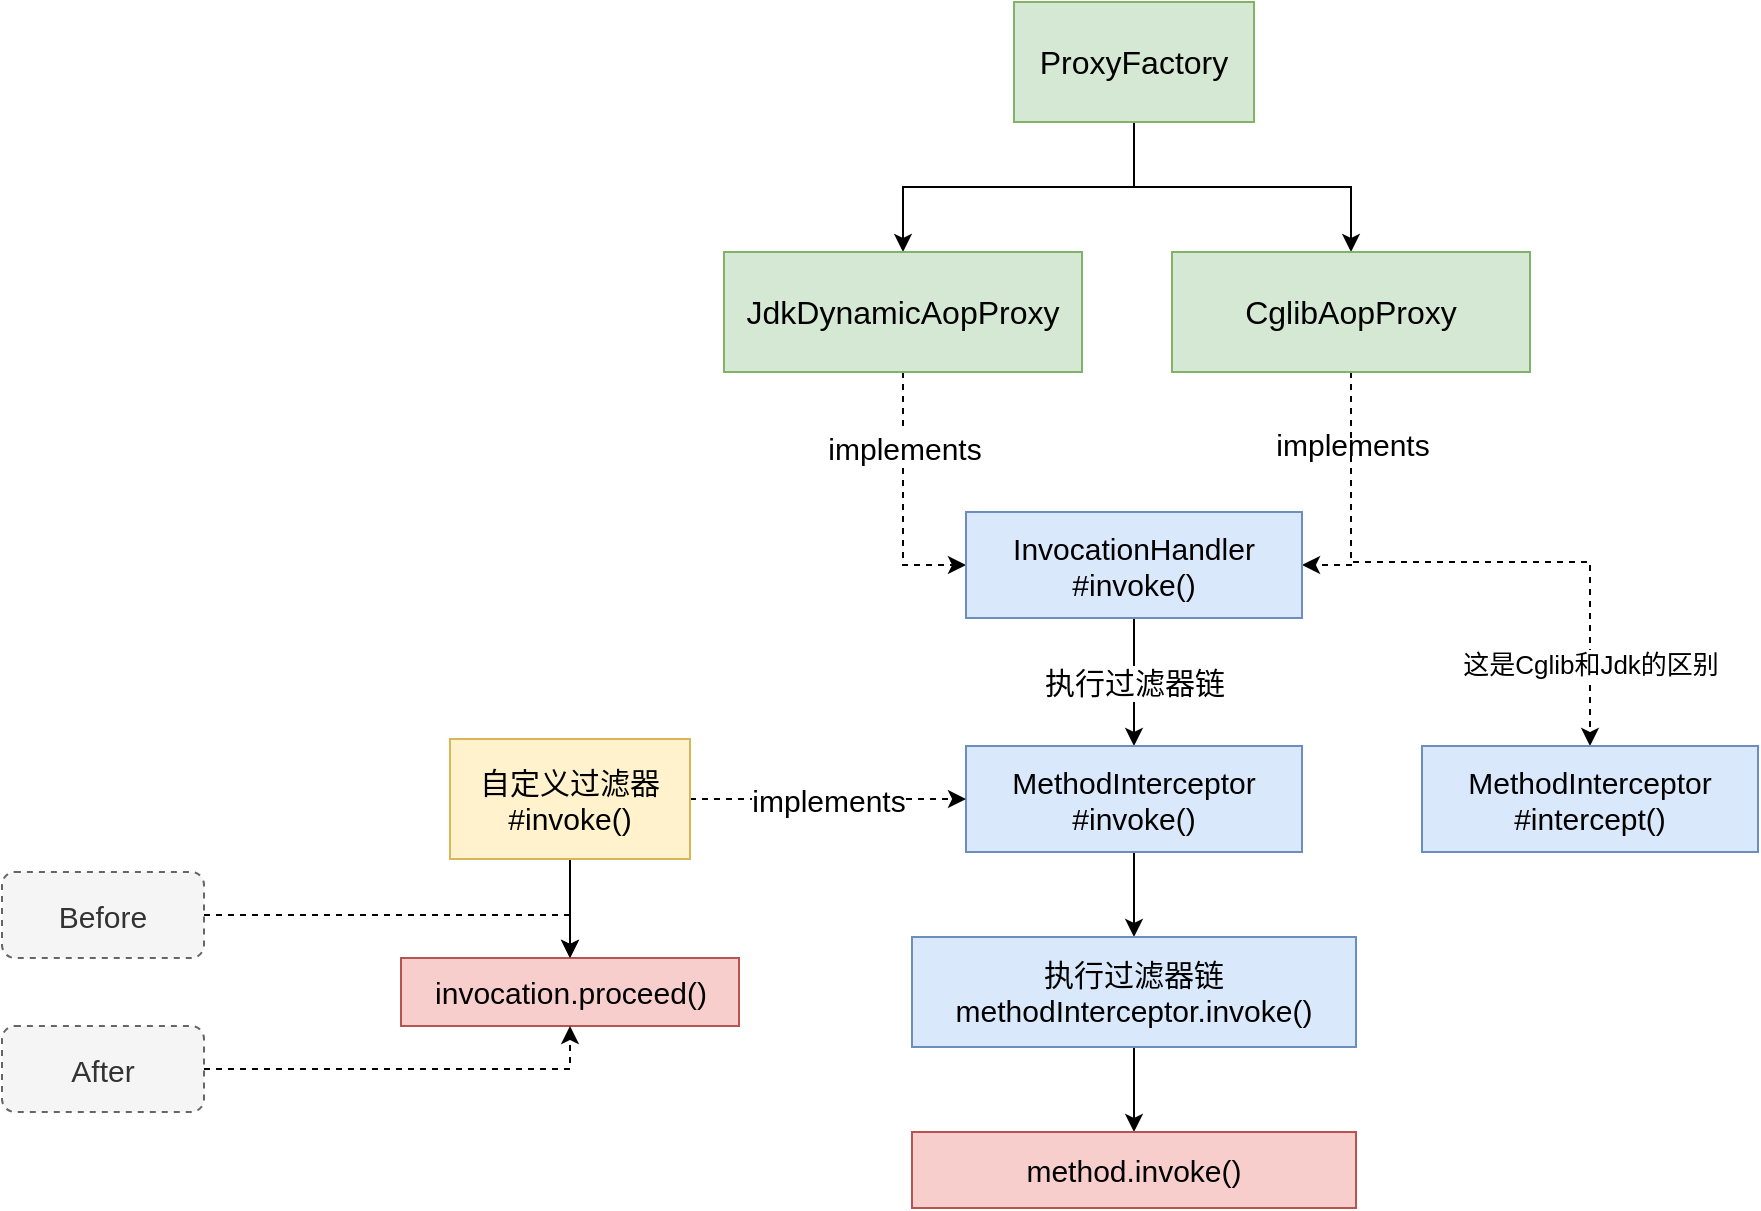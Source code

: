 <mxfile version="15.5.4" type="embed"><diagram id="3T-pmTAPc3kEFicoo7U0" name="Page-1"><mxGraphModel dx="1441" dy="701" grid="0" gridSize="10" guides="1" tooltips="1" connect="1" arrows="1" fold="1" page="0" pageScale="1" pageWidth="850" pageHeight="1100" math="0" shadow="0"><root><mxCell id="0"/><mxCell id="1" parent="0"/><mxCell id="6" style="edgeStyle=orthogonalEdgeStyle;rounded=0;orthogonalLoop=1;jettySize=auto;html=1;exitX=0.5;exitY=1;exitDx=0;exitDy=0;entryX=0.5;entryY=0;entryDx=0;entryDy=0;fontSize=16;" parent="1" source="2" target="3" edge="1"><mxGeometry relative="1" as="geometry"/></mxCell><mxCell id="7" style="edgeStyle=orthogonalEdgeStyle;rounded=0;orthogonalLoop=1;jettySize=auto;html=1;exitX=0.5;exitY=1;exitDx=0;exitDy=0;fontSize=16;" parent="1" source="2" target="5" edge="1"><mxGeometry relative="1" as="geometry"/></mxCell><mxCell id="2" value="&lt;font style=&quot;font-size: 16px&quot;&gt;ProxyFactory&lt;/font&gt;" style="rounded=0;whiteSpace=wrap;html=1;fillColor=#d5e8d4;strokeColor=#82b366;" parent="1" vertex="1"><mxGeometry x="245" y="69" width="120" height="60" as="geometry"/></mxCell><mxCell id="10" style="edgeStyle=orthogonalEdgeStyle;rounded=0;orthogonalLoop=1;jettySize=auto;html=1;exitX=0.5;exitY=1;exitDx=0;exitDy=0;entryX=0;entryY=0.5;entryDx=0;entryDy=0;fontSize=15;dashed=1;" parent="1" source="3" target="8" edge="1"><mxGeometry relative="1" as="geometry"/></mxCell><mxCell id="15" value="implements" style="edgeLabel;html=1;align=center;verticalAlign=middle;resizable=0;points=[];fontSize=15;" parent="10" vertex="1" connectable="0"><mxGeometry x="-0.406" relative="1" as="geometry"><mxPoint as="offset"/></mxGeometry></mxCell><mxCell id="3" value="&lt;span style=&quot;font-size: 16px&quot;&gt;JdkDynamicAopProxy&lt;/span&gt;" style="rounded=0;whiteSpace=wrap;html=1;fillColor=#d5e8d4;strokeColor=#82b366;" parent="1" vertex="1"><mxGeometry x="100" y="194" width="179" height="60" as="geometry"/></mxCell><mxCell id="11" style="edgeStyle=orthogonalEdgeStyle;rounded=0;orthogonalLoop=1;jettySize=auto;html=1;exitX=0.5;exitY=1;exitDx=0;exitDy=0;entryX=1;entryY=0.5;entryDx=0;entryDy=0;fontSize=15;dashed=1;" parent="1" source="5" target="8" edge="1"><mxGeometry relative="1" as="geometry"/></mxCell><mxCell id="14" value="implements" style="edgeLabel;html=1;align=center;verticalAlign=middle;resizable=0;points=[];fontSize=15;" parent="11" vertex="1" connectable="0"><mxGeometry x="-0.405" relative="1" as="geometry"><mxPoint as="offset"/></mxGeometry></mxCell><mxCell id="32" value="&lt;font style=&quot;font-size: 13px&quot;&gt;这是Cglib和Jdk的区别&lt;/font&gt;" style="edgeStyle=orthogonalEdgeStyle;rounded=0;orthogonalLoop=1;jettySize=auto;html=1;exitX=0.5;exitY=1;exitDx=0;exitDy=0;dashed=1;" edge="1" parent="1" source="5" target="31"><mxGeometry x="0.726" relative="1" as="geometry"><Array as="points"><mxPoint x="414" y="349"/><mxPoint x="533" y="349"/></Array><mxPoint y="1" as="offset"/></mxGeometry></mxCell><mxCell id="5" value="&lt;span style=&quot;font-size: 16px&quot;&gt;CglibAopProxy&lt;/span&gt;" style="rounded=0;whiteSpace=wrap;html=1;fillColor=#d5e8d4;strokeColor=#82b366;" parent="1" vertex="1"><mxGeometry x="324" y="194" width="179" height="60" as="geometry"/></mxCell><mxCell id="13" value="执行过滤器链" style="edgeStyle=orthogonalEdgeStyle;rounded=0;orthogonalLoop=1;jettySize=auto;html=1;exitX=0.5;exitY=1;exitDx=0;exitDy=0;fontSize=15;" parent="1" source="8" target="12" edge="1"><mxGeometry relative="1" as="geometry"/></mxCell><mxCell id="8" value="&lt;font style=&quot;font-size: 15px&quot;&gt;InvocationHandler&lt;br&gt;#invoke()&lt;br&gt;&lt;/font&gt;" style="rounded=0;whiteSpace=wrap;html=1;fillColor=#dae8fc;strokeColor=#6c8ebf;" parent="1" vertex="1"><mxGeometry x="221" y="324" width="168" height="53" as="geometry"/></mxCell><mxCell id="23" value="" style="edgeStyle=orthogonalEdgeStyle;rounded=0;orthogonalLoop=1;jettySize=auto;html=1;fontSize=15;" parent="1" source="12" target="22" edge="1"><mxGeometry relative="1" as="geometry"/></mxCell><mxCell id="12" value="&lt;font style=&quot;font-size: 15px&quot;&gt;MethodInterceptor&lt;br&gt;#invoke()&lt;br&gt;&lt;/font&gt;" style="rounded=0;whiteSpace=wrap;html=1;fillColor=#dae8fc;strokeColor=#6c8ebf;" parent="1" vertex="1"><mxGeometry x="221" y="441" width="168" height="53" as="geometry"/></mxCell><mxCell id="17" value="implements" style="edgeStyle=orthogonalEdgeStyle;rounded=0;orthogonalLoop=1;jettySize=auto;html=1;exitX=1;exitY=0.5;exitDx=0;exitDy=0;fontSize=15;dashed=1;" parent="1" source="16" target="12" edge="1"><mxGeometry relative="1" as="geometry"/></mxCell><mxCell id="26" style="edgeStyle=orthogonalEdgeStyle;rounded=0;orthogonalLoop=1;jettySize=auto;html=1;exitX=0.5;exitY=1;exitDx=0;exitDy=0;fontSize=15;" parent="1" source="16" target="20" edge="1"><mxGeometry relative="1" as="geometry"/></mxCell><mxCell id="16" value="自定义过滤器&lt;br&gt;#invoke()" style="rounded=0;whiteSpace=wrap;html=1;fontSize=15;fillColor=#fff2cc;strokeColor=#d6b656;" parent="1" vertex="1"><mxGeometry x="-37" y="437.5" width="120" height="60" as="geometry"/></mxCell><mxCell id="20" value="invocation.proceed()" style="rounded=0;whiteSpace=wrap;html=1;fontSize=15;fillColor=#f8cecc;strokeColor=#b85450;" parent="1" vertex="1"><mxGeometry x="-61.5" y="547" width="169" height="34" as="geometry"/></mxCell><mxCell id="25" value="" style="edgeStyle=orthogonalEdgeStyle;rounded=0;orthogonalLoop=1;jettySize=auto;html=1;fontSize=15;" parent="1" source="22" target="24" edge="1"><mxGeometry relative="1" as="geometry"/></mxCell><mxCell id="22" value="&lt;font style=&quot;font-size: 15px&quot;&gt;执行过滤器链&lt;br&gt;methodInterceptor.invoke()&lt;br&gt;&lt;/font&gt;" style="rounded=0;whiteSpace=wrap;html=1;fillColor=#dae8fc;strokeColor=#6c8ebf;" parent="1" vertex="1"><mxGeometry x="194" y="536.5" width="222" height="55" as="geometry"/></mxCell><mxCell id="24" value="&lt;font style=&quot;font-size: 15px&quot;&gt;method.invoke()&lt;br&gt;&lt;/font&gt;" style="rounded=0;whiteSpace=wrap;html=1;fillColor=#f8cecc;strokeColor=#b85450;" parent="1" vertex="1"><mxGeometry x="194" y="634" width="222" height="38" as="geometry"/></mxCell><mxCell id="29" style="edgeStyle=orthogonalEdgeStyle;rounded=0;orthogonalLoop=1;jettySize=auto;html=1;exitX=1;exitY=0.5;exitDx=0;exitDy=0;entryX=0.5;entryY=0;entryDx=0;entryDy=0;fontSize=15;dashed=1;" parent="1" source="27" target="20" edge="1"><mxGeometry relative="1" as="geometry"/></mxCell><mxCell id="27" value="Before" style="rounded=1;whiteSpace=wrap;html=1;fontSize=15;dashed=1;fillColor=#f5f5f5;fontColor=#333333;strokeColor=#666666;" parent="1" vertex="1"><mxGeometry x="-261" y="504" width="101" height="43" as="geometry"/></mxCell><mxCell id="30" style="edgeStyle=orthogonalEdgeStyle;rounded=0;orthogonalLoop=1;jettySize=auto;html=1;exitX=1;exitY=0.5;exitDx=0;exitDy=0;entryX=0.5;entryY=1;entryDx=0;entryDy=0;dashed=1;fontSize=15;" parent="1" source="28" target="20" edge="1"><mxGeometry relative="1" as="geometry"/></mxCell><mxCell id="28" value="After" style="rounded=1;whiteSpace=wrap;html=1;fontSize=15;dashed=1;fillColor=#f5f5f5;fontColor=#333333;strokeColor=#666666;" parent="1" vertex="1"><mxGeometry x="-261" y="581" width="101" height="43" as="geometry"/></mxCell><mxCell id="31" value="&lt;font style=&quot;font-size: 15px&quot;&gt;MethodInterceptor&lt;br&gt;#intercept()&lt;br&gt;&lt;/font&gt;" style="rounded=0;whiteSpace=wrap;html=1;fillColor=#dae8fc;strokeColor=#6c8ebf;" vertex="1" parent="1"><mxGeometry x="449" y="441" width="168" height="53" as="geometry"/></mxCell></root></mxGraphModel></diagram></mxfile>